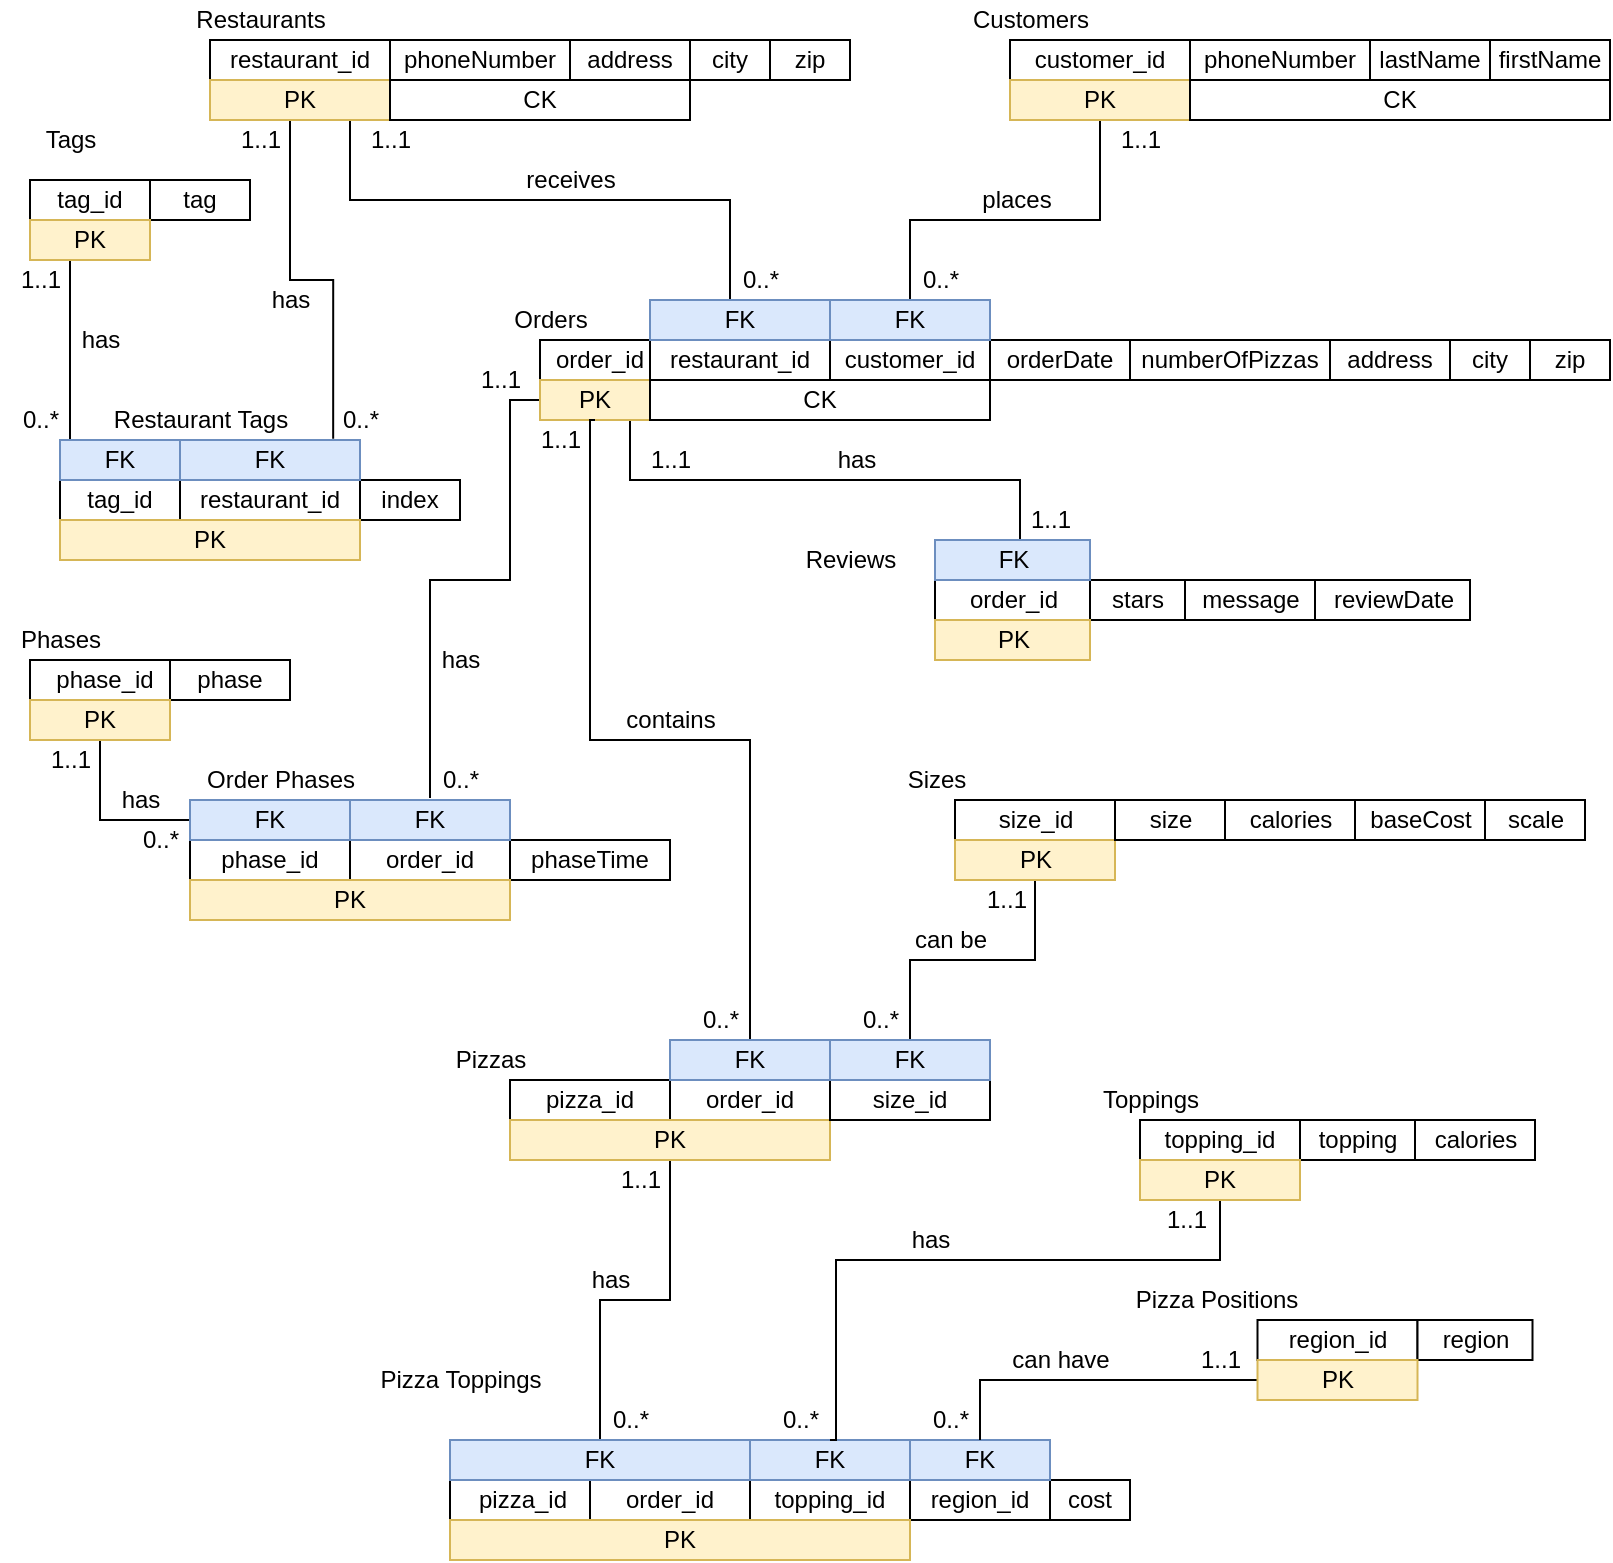 <mxfile version="15.6.2" type="github">
  <diagram id="xMLaQp4YsvD7ho077BGZ" name="Page-1">
    <mxGraphModel dx="1422" dy="754" grid="1" gridSize="10" guides="1" tooltips="1" connect="1" arrows="1" fold="1" page="1" pageScale="1" pageWidth="850" pageHeight="1100" math="0" shadow="0">
      <root>
        <mxCell id="0" />
        <mxCell id="1" parent="0" />
        <mxCell id="LvPxyvV4hAA7-NQwLExC-76" value="pizza_id" style="rounded=0;whiteSpace=wrap;html=1;" parent="1" vertex="1">
          <mxGeometry x="260" y="570" width="80" height="20" as="geometry" />
        </mxCell>
        <mxCell id="LvPxyvV4hAA7-NQwLExC-2" value="restaurant_id" style="rounded=0;whiteSpace=wrap;html=1;" parent="1" vertex="1">
          <mxGeometry x="110" y="50" width="90" height="20" as="geometry" />
        </mxCell>
        <mxCell id="LvPxyvV4hAA7-NQwLExC-6" value="phoneNumber" style="rounded=0;whiteSpace=wrap;html=1;" parent="1" vertex="1">
          <mxGeometry x="200" y="50" width="90" height="20" as="geometry" />
        </mxCell>
        <mxCell id="LvPxyvV4hAA7-NQwLExC-8" value="address" style="rounded=0;whiteSpace=wrap;html=1;" parent="1" vertex="1">
          <mxGeometry x="290" y="50" width="60" height="20" as="geometry" />
        </mxCell>
        <mxCell id="LvPxyvV4hAA7-NQwLExC-9" value="city" style="rounded=0;whiteSpace=wrap;html=1;" parent="1" vertex="1">
          <mxGeometry x="350" y="50" width="40" height="20" as="geometry" />
        </mxCell>
        <mxCell id="LvPxyvV4hAA7-NQwLExC-11" value="zip" style="rounded=0;whiteSpace=wrap;html=1;" parent="1" vertex="1">
          <mxGeometry x="390" y="50" width="40" height="20" as="geometry" />
        </mxCell>
        <mxCell id="LvPxyvV4hAA7-NQwLExC-12" value="customer_id" style="rounded=0;whiteSpace=wrap;html=1;" parent="1" vertex="1">
          <mxGeometry x="510" y="50" width="90" height="20" as="geometry" />
        </mxCell>
        <mxCell id="LvPxyvV4hAA7-NQwLExC-13" value="phoneNumber" style="rounded=0;whiteSpace=wrap;html=1;" parent="1" vertex="1">
          <mxGeometry x="600" y="50" width="90" height="20" as="geometry" />
        </mxCell>
        <mxCell id="LvPxyvV4hAA7-NQwLExC-14" value="lastName" style="rounded=0;whiteSpace=wrap;html=1;" parent="1" vertex="1">
          <mxGeometry x="690" y="50" width="60" height="20" as="geometry" />
        </mxCell>
        <mxCell id="LvPxyvV4hAA7-NQwLExC-15" value="firstName" style="rounded=0;whiteSpace=wrap;html=1;" parent="1" vertex="1">
          <mxGeometry x="750" y="50" width="60" height="20" as="geometry" />
        </mxCell>
        <mxCell id="LvPxyvV4hAA7-NQwLExC-17" value="tag_id" style="rounded=0;whiteSpace=wrap;html=1;" parent="1" vertex="1">
          <mxGeometry x="20" y="120" width="60" height="20" as="geometry" />
        </mxCell>
        <mxCell id="LvPxyvV4hAA7-NQwLExC-18" value="tag" style="rounded=0;whiteSpace=wrap;html=1;" parent="1" vertex="1">
          <mxGeometry x="80" y="120" width="50" height="20" as="geometry" />
        </mxCell>
        <mxCell id="LvPxyvV4hAA7-NQwLExC-19" value="tag_id" style="rounded=0;whiteSpace=wrap;html=1;" parent="1" vertex="1">
          <mxGeometry x="35" y="270" width="60" height="20" as="geometry" />
        </mxCell>
        <mxCell id="LvPxyvV4hAA7-NQwLExC-20" value="restaurant_id" style="rounded=0;whiteSpace=wrap;html=1;" parent="1" vertex="1">
          <mxGeometry x="95" y="270" width="90" height="20" as="geometry" />
        </mxCell>
        <mxCell id="LvPxyvV4hAA7-NQwLExC-21" value="index" style="rounded=0;whiteSpace=wrap;html=1;" parent="1" vertex="1">
          <mxGeometry x="185" y="270" width="50" height="20" as="geometry" />
        </mxCell>
        <mxCell id="LvPxyvV4hAA7-NQwLExC-24" value="order_id" style="rounded=0;whiteSpace=wrap;html=1;" parent="1" vertex="1">
          <mxGeometry x="275" y="200" width="60" height="20" as="geometry" />
        </mxCell>
        <mxCell id="LvPxyvV4hAA7-NQwLExC-25" value="orderDate" style="rounded=0;whiteSpace=wrap;html=1;" parent="1" vertex="1">
          <mxGeometry x="500" y="200" width="70" height="20" as="geometry" />
        </mxCell>
        <mxCell id="LvPxyvV4hAA7-NQwLExC-26" value="numberOfPizzas" style="rounded=0;whiteSpace=wrap;html=1;" parent="1" vertex="1">
          <mxGeometry x="570" y="200" width="100" height="20" as="geometry" />
        </mxCell>
        <mxCell id="LvPxyvV4hAA7-NQwLExC-32" value="address" style="rounded=0;whiteSpace=wrap;html=1;" parent="1" vertex="1">
          <mxGeometry x="670" y="200" width="60" height="20" as="geometry" />
        </mxCell>
        <mxCell id="LvPxyvV4hAA7-NQwLExC-33" value="city" style="rounded=0;whiteSpace=wrap;html=1;" parent="1" vertex="1">
          <mxGeometry x="730" y="200" width="40" height="20" as="geometry" />
        </mxCell>
        <mxCell id="LvPxyvV4hAA7-NQwLExC-34" value="zip" style="rounded=0;whiteSpace=wrap;html=1;" parent="1" vertex="1">
          <mxGeometry x="770" y="200" width="40" height="20" as="geometry" />
        </mxCell>
        <mxCell id="LvPxyvV4hAA7-NQwLExC-35" value="customer_id" style="rounded=0;whiteSpace=wrap;html=1;" parent="1" vertex="1">
          <mxGeometry x="420" y="200" width="80" height="20" as="geometry" />
        </mxCell>
        <mxCell id="LvPxyvV4hAA7-NQwLExC-36" value="restaurant_id" style="rounded=0;whiteSpace=wrap;html=1;" parent="1" vertex="1">
          <mxGeometry x="330" y="200" width="90" height="20" as="geometry" />
        </mxCell>
        <mxCell id="LvPxyvV4hAA7-NQwLExC-45" style="edgeStyle=orthogonalEdgeStyle;rounded=0;orthogonalLoop=1;jettySize=auto;html=1;entryX=0.5;entryY=0;entryDx=0;entryDy=0;endArrow=none;endFill=0;exitX=0.5;exitY=1;exitDx=0;exitDy=0;" parent="1" source="LvPxyvV4hAA7-NQwLExC-39" target="LvPxyvV4hAA7-NQwLExC-44" edge="1">
          <mxGeometry relative="1" as="geometry">
            <Array as="points">
              <mxPoint x="555" y="140" />
              <mxPoint x="460" y="140" />
            </Array>
            <mxPoint x="555" y="140" as="sourcePoint" />
          </mxGeometry>
        </mxCell>
        <mxCell id="LvPxyvV4hAA7-NQwLExC-39" value="PK" style="rounded=0;whiteSpace=wrap;html=1;fillColor=#fff2cc;strokeColor=#d6b656;" parent="1" vertex="1">
          <mxGeometry x="510" y="70" width="90" height="20" as="geometry" />
        </mxCell>
        <mxCell id="LvPxyvV4hAA7-NQwLExC-46" style="edgeStyle=orthogonalEdgeStyle;rounded=0;orthogonalLoop=1;jettySize=auto;html=1;entryX=0.429;entryY=0;entryDx=0;entryDy=0;entryPerimeter=0;endArrow=none;endFill=0;" parent="1" source="LvPxyvV4hAA7-NQwLExC-41" target="LvPxyvV4hAA7-NQwLExC-43" edge="1">
          <mxGeometry relative="1" as="geometry">
            <Array as="points">
              <mxPoint x="180" y="130" />
              <mxPoint x="370" y="130" />
              <mxPoint x="370" y="180" />
            </Array>
          </mxGeometry>
        </mxCell>
        <mxCell id="62cyzgn9UV9aydWhK4kd-8" style="edgeStyle=orthogonalEdgeStyle;rounded=0;orthogonalLoop=1;jettySize=auto;html=1;entryX=0.851;entryY=-0.03;entryDx=0;entryDy=0;entryPerimeter=0;endArrow=none;endFill=0;" parent="1" source="LvPxyvV4hAA7-NQwLExC-41" target="LvPxyvV4hAA7-NQwLExC-49" edge="1">
          <mxGeometry relative="1" as="geometry">
            <Array as="points">
              <mxPoint x="150" y="170" />
              <mxPoint x="172" y="170" />
            </Array>
          </mxGeometry>
        </mxCell>
        <mxCell id="LvPxyvV4hAA7-NQwLExC-41" value="PK" style="rounded=0;whiteSpace=wrap;html=1;fillColor=#fff2cc;strokeColor=#d6b656;" parent="1" vertex="1">
          <mxGeometry x="110" y="70" width="90" height="20" as="geometry" />
        </mxCell>
        <mxCell id="LvPxyvV4hAA7-NQwLExC-43" value="FK" style="rounded=0;whiteSpace=wrap;html=1;fillColor=#dae8fc;strokeColor=#6c8ebf;" parent="1" vertex="1">
          <mxGeometry x="330" y="180" width="90" height="20" as="geometry" />
        </mxCell>
        <mxCell id="LvPxyvV4hAA7-NQwLExC-44" value="FK" style="rounded=0;whiteSpace=wrap;html=1;fillColor=#dae8fc;strokeColor=#6c8ebf;" parent="1" vertex="1">
          <mxGeometry x="420" y="180" width="80" height="20" as="geometry" />
        </mxCell>
        <mxCell id="LvPxyvV4hAA7-NQwLExC-51" style="edgeStyle=orthogonalEdgeStyle;rounded=0;orthogonalLoop=1;jettySize=auto;html=1;endArrow=none;endFill=0;entryX=0.5;entryY=0;entryDx=0;entryDy=0;" parent="1" source="LvPxyvV4hAA7-NQwLExC-47" target="LvPxyvV4hAA7-NQwLExC-48" edge="1">
          <mxGeometry relative="1" as="geometry">
            <Array as="points">
              <mxPoint x="40" y="250" />
            </Array>
          </mxGeometry>
        </mxCell>
        <mxCell id="LvPxyvV4hAA7-NQwLExC-47" value="PK" style="rounded=0;whiteSpace=wrap;html=1;fillColor=#fff2cc;strokeColor=#d6b656;" parent="1" vertex="1">
          <mxGeometry x="20" y="140" width="60" height="20" as="geometry" />
        </mxCell>
        <mxCell id="LvPxyvV4hAA7-NQwLExC-48" value="FK" style="rounded=0;whiteSpace=wrap;html=1;fillColor=#dae8fc;strokeColor=#6c8ebf;" parent="1" vertex="1">
          <mxGeometry x="35" y="250" width="60" height="20" as="geometry" />
        </mxCell>
        <mxCell id="LvPxyvV4hAA7-NQwLExC-49" value="FK" style="rounded=0;whiteSpace=wrap;html=1;fillColor=#dae8fc;strokeColor=#6c8ebf;" parent="1" vertex="1">
          <mxGeometry x="95" y="250" width="90" height="20" as="geometry" />
        </mxCell>
        <mxCell id="LvPxyvV4hAA7-NQwLExC-63" style="edgeStyle=orthogonalEdgeStyle;rounded=0;orthogonalLoop=1;jettySize=auto;html=1;endArrow=none;endFill=0;" parent="1" source="LvPxyvV4hAA7-NQwLExC-52" edge="1">
          <mxGeometry relative="1" as="geometry">
            <Array as="points">
              <mxPoint x="260" y="230" />
              <mxPoint x="260" y="320" />
              <mxPoint x="220" y="320" />
              <mxPoint x="220" y="429" />
            </Array>
            <mxPoint x="220" y="429" as="targetPoint" />
          </mxGeometry>
        </mxCell>
        <mxCell id="LvPxyvV4hAA7-NQwLExC-73" style="edgeStyle=orthogonalEdgeStyle;rounded=0;orthogonalLoop=1;jettySize=auto;html=1;entryX=0.5;entryY=0;entryDx=0;entryDy=0;endArrow=none;endFill=0;" parent="1" source="LvPxyvV4hAA7-NQwLExC-52" target="LvPxyvV4hAA7-NQwLExC-69" edge="1">
          <mxGeometry relative="1" as="geometry">
            <Array as="points">
              <mxPoint x="320" y="270" />
              <mxPoint x="515" y="270" />
              <mxPoint x="515" y="300" />
            </Array>
          </mxGeometry>
        </mxCell>
        <mxCell id="LvPxyvV4hAA7-NQwLExC-52" value="PK" style="rounded=0;whiteSpace=wrap;html=1;fillColor=#fff2cc;strokeColor=#d6b656;" parent="1" vertex="1">
          <mxGeometry x="275" y="220" width="55" height="20" as="geometry" />
        </mxCell>
        <mxCell id="LvPxyvV4hAA7-NQwLExC-53" value="CK" style="rounded=0;whiteSpace=wrap;html=1;" parent="1" vertex="1">
          <mxGeometry x="330" y="220" width="170" height="20" as="geometry" />
        </mxCell>
        <mxCell id="LvPxyvV4hAA7-NQwLExC-54" value="phase_id" style="rounded=0;whiteSpace=wrap;html=1;" parent="1" vertex="1">
          <mxGeometry x="20" y="360" width="75" height="20" as="geometry" />
        </mxCell>
        <mxCell id="LvPxyvV4hAA7-NQwLExC-55" value="phaseTime" style="rounded=0;whiteSpace=wrap;html=1;" parent="1" vertex="1">
          <mxGeometry x="260" y="450" width="80" height="20" as="geometry" />
        </mxCell>
        <mxCell id="LvPxyvV4hAA7-NQwLExC-56" value="order_id" style="rounded=0;whiteSpace=wrap;html=1;" parent="1" vertex="1">
          <mxGeometry x="180" y="450" width="80" height="20" as="geometry" />
        </mxCell>
        <mxCell id="LvPxyvV4hAA7-NQwLExC-57" value="phase" style="rounded=0;whiteSpace=wrap;html=1;" parent="1" vertex="1">
          <mxGeometry x="90" y="360" width="60" height="20" as="geometry" />
        </mxCell>
        <mxCell id="LvPxyvV4hAA7-NQwLExC-58" value="phase_id" style="rounded=0;whiteSpace=wrap;html=1;" parent="1" vertex="1">
          <mxGeometry x="100" y="450" width="80" height="20" as="geometry" />
        </mxCell>
        <mxCell id="LvPxyvV4hAA7-NQwLExC-59" value="FK" style="rounded=0;whiteSpace=wrap;html=1;fillColor=#dae8fc;strokeColor=#6c8ebf;" parent="1" vertex="1">
          <mxGeometry x="180" y="430" width="80" height="20" as="geometry" />
        </mxCell>
        <mxCell id="LvPxyvV4hAA7-NQwLExC-92" style="edgeStyle=orthogonalEdgeStyle;rounded=0;orthogonalLoop=1;jettySize=auto;html=1;entryX=0.5;entryY=1;entryDx=0;entryDy=0;endArrow=none;endFill=0;" parent="1" source="LvPxyvV4hAA7-NQwLExC-60" target="LvPxyvV4hAA7-NQwLExC-61" edge="1">
          <mxGeometry relative="1" as="geometry" />
        </mxCell>
        <mxCell id="LvPxyvV4hAA7-NQwLExC-60" value="FK" style="rounded=0;whiteSpace=wrap;html=1;fillColor=#dae8fc;strokeColor=#6c8ebf;" parent="1" vertex="1">
          <mxGeometry x="100" y="430" width="80" height="20" as="geometry" />
        </mxCell>
        <mxCell id="LvPxyvV4hAA7-NQwLExC-61" value="PK" style="rounded=0;whiteSpace=wrap;html=1;fillColor=#fff2cc;strokeColor=#d6b656;" parent="1" vertex="1">
          <mxGeometry x="20" y="380" width="70" height="20" as="geometry" />
        </mxCell>
        <mxCell id="LvPxyvV4hAA7-NQwLExC-62" value="PK" style="rounded=0;whiteSpace=wrap;html=1;fillColor=#fff2cc;strokeColor=#d6b656;" parent="1" vertex="1">
          <mxGeometry x="35" y="290" width="150" height="20" as="geometry" />
        </mxCell>
        <mxCell id="LvPxyvV4hAA7-NQwLExC-66" value="stars" style="rounded=0;whiteSpace=wrap;html=1;" parent="1" vertex="1">
          <mxGeometry x="550" y="320" width="47.5" height="20" as="geometry" />
        </mxCell>
        <mxCell id="LvPxyvV4hAA7-NQwLExC-67" value="order_id" style="rounded=0;whiteSpace=wrap;html=1;" parent="1" vertex="1">
          <mxGeometry x="472.5" y="320" width="77.5" height="20" as="geometry" />
        </mxCell>
        <mxCell id="LvPxyvV4hAA7-NQwLExC-69" value="FK" style="rounded=0;whiteSpace=wrap;html=1;fillColor=#dae8fc;strokeColor=#6c8ebf;" parent="1" vertex="1">
          <mxGeometry x="472.5" y="300" width="77.5" height="20" as="geometry" />
        </mxCell>
        <mxCell id="LvPxyvV4hAA7-NQwLExC-71" value="PK" style="rounded=0;whiteSpace=wrap;html=1;fillColor=#fff2cc;strokeColor=#d6b656;" parent="1" vertex="1">
          <mxGeometry x="472.5" y="340" width="77.5" height="20" as="geometry" />
        </mxCell>
        <mxCell id="LvPxyvV4hAA7-NQwLExC-72" value="message" style="rounded=0;whiteSpace=wrap;html=1;" parent="1" vertex="1">
          <mxGeometry x="597.5" y="320" width="65" height="20" as="geometry" />
        </mxCell>
        <mxCell id="LvPxyvV4hAA7-NQwLExC-75" value="order_id" style="rounded=0;whiteSpace=wrap;html=1;" parent="1" vertex="1">
          <mxGeometry x="340" y="570" width="80" height="20" as="geometry" />
        </mxCell>
        <mxCell id="LvPxyvV4hAA7-NQwLExC-79" style="edgeStyle=orthogonalEdgeStyle;rounded=0;orthogonalLoop=1;jettySize=auto;html=1;entryX=0.5;entryY=1;entryDx=0;entryDy=0;endArrow=none;endFill=0;" parent="1" source="LvPxyvV4hAA7-NQwLExC-77" target="LvPxyvV4hAA7-NQwLExC-52" edge="1">
          <mxGeometry relative="1" as="geometry">
            <Array as="points">
              <mxPoint x="380" y="400" />
              <mxPoint x="300" y="400" />
              <mxPoint x="300" y="240" />
            </Array>
          </mxGeometry>
        </mxCell>
        <mxCell id="LvPxyvV4hAA7-NQwLExC-77" value="FK" style="rounded=0;whiteSpace=wrap;html=1;fillColor=#dae8fc;strokeColor=#6c8ebf;" parent="1" vertex="1">
          <mxGeometry x="340" y="550" width="80" height="20" as="geometry" />
        </mxCell>
        <mxCell id="62cyzgn9UV9aydWhK4kd-43" style="edgeStyle=orthogonalEdgeStyle;rounded=0;orthogonalLoop=1;jettySize=auto;html=1;entryX=0.5;entryY=0;entryDx=0;entryDy=0;endArrow=none;endFill=0;" parent="1" source="LvPxyvV4hAA7-NQwLExC-78" target="62cyzgn9UV9aydWhK4kd-37" edge="1">
          <mxGeometry relative="1" as="geometry" />
        </mxCell>
        <mxCell id="LvPxyvV4hAA7-NQwLExC-78" value="PK" style="rounded=0;whiteSpace=wrap;html=1;fillColor=#fff2cc;strokeColor=#d6b656;" parent="1" vertex="1">
          <mxGeometry x="260" y="590" width="160" height="20" as="geometry" />
        </mxCell>
        <mxCell id="LvPxyvV4hAA7-NQwLExC-81" value="reviewDate" style="rounded=0;whiteSpace=wrap;html=1;" parent="1" vertex="1">
          <mxGeometry x="662.5" y="320" width="77.5" height="20" as="geometry" />
        </mxCell>
        <mxCell id="LvPxyvV4hAA7-NQwLExC-82" value="Restaurants" style="text;html=1;align=center;verticalAlign=middle;resizable=0;points=[];autosize=1;strokeColor=none;fillColor=none;" parent="1" vertex="1">
          <mxGeometry x="95" y="30" width="80" height="20" as="geometry" />
        </mxCell>
        <mxCell id="LvPxyvV4hAA7-NQwLExC-83" value="Customers" style="text;html=1;align=center;verticalAlign=middle;resizable=0;points=[];autosize=1;strokeColor=none;fillColor=none;" parent="1" vertex="1">
          <mxGeometry x="485" y="30" width="70" height="20" as="geometry" />
        </mxCell>
        <mxCell id="LvPxyvV4hAA7-NQwLExC-84" value="Orders" style="text;html=1;align=center;verticalAlign=middle;resizable=0;points=[];autosize=1;strokeColor=none;fillColor=none;" parent="1" vertex="1">
          <mxGeometry x="255" y="180" width="50" height="20" as="geometry" />
        </mxCell>
        <mxCell id="LvPxyvV4hAA7-NQwLExC-85" value="Tags" style="text;html=1;align=center;verticalAlign=middle;resizable=0;points=[];autosize=1;strokeColor=none;fillColor=none;" parent="1" vertex="1">
          <mxGeometry x="20" y="90" width="40" height="20" as="geometry" />
        </mxCell>
        <mxCell id="LvPxyvV4hAA7-NQwLExC-86" value="Restaurant Tags" style="text;html=1;align=center;verticalAlign=middle;resizable=0;points=[];autosize=1;strokeColor=none;fillColor=none;" parent="1" vertex="1">
          <mxGeometry x="55" y="230" width="100" height="20" as="geometry" />
        </mxCell>
        <mxCell id="LvPxyvV4hAA7-NQwLExC-87" value="Reviews" style="text;html=1;align=center;verticalAlign=middle;resizable=0;points=[];autosize=1;strokeColor=none;fillColor=none;" parent="1" vertex="1">
          <mxGeometry x="400" y="300" width="60" height="20" as="geometry" />
        </mxCell>
        <mxCell id="LvPxyvV4hAA7-NQwLExC-88" value="Pizzas" style="text;html=1;align=center;verticalAlign=middle;resizable=0;points=[];autosize=1;strokeColor=none;fillColor=none;" parent="1" vertex="1">
          <mxGeometry x="225" y="550" width="50" height="20" as="geometry" />
        </mxCell>
        <mxCell id="LvPxyvV4hAA7-NQwLExC-89" value="Phases" style="text;html=1;align=center;verticalAlign=middle;resizable=0;points=[];autosize=1;strokeColor=none;fillColor=none;" parent="1" vertex="1">
          <mxGeometry x="5" y="340" width="60" height="20" as="geometry" />
        </mxCell>
        <mxCell id="LvPxyvV4hAA7-NQwLExC-91" value="Order Phases" style="text;html=1;align=center;verticalAlign=middle;resizable=0;points=[];autosize=1;strokeColor=none;fillColor=none;" parent="1" vertex="1">
          <mxGeometry x="100" y="410" width="90" height="20" as="geometry" />
        </mxCell>
        <mxCell id="LvPxyvV4hAA7-NQwLExC-94" value="size_id" style="rounded=0;whiteSpace=wrap;html=1;" parent="1" vertex="1">
          <mxGeometry x="482.5" y="430" width="80" height="20" as="geometry" />
        </mxCell>
        <mxCell id="62cyzgn9UV9aydWhK4kd-42" style="edgeStyle=orthogonalEdgeStyle;rounded=0;orthogonalLoop=1;jettySize=auto;html=1;entryX=0.5;entryY=0;entryDx=0;entryDy=0;endArrow=none;endFill=0;" parent="1" source="LvPxyvV4hAA7-NQwLExC-96" target="62cyzgn9UV9aydWhK4kd-41" edge="1">
          <mxGeometry relative="1" as="geometry" />
        </mxCell>
        <mxCell id="LvPxyvV4hAA7-NQwLExC-96" value="PK" style="rounded=0;whiteSpace=wrap;html=1;fillColor=#fff2cc;strokeColor=#d6b656;" parent="1" vertex="1">
          <mxGeometry x="482.5" y="450" width="80" height="20" as="geometry" />
        </mxCell>
        <mxCell id="LvPxyvV4hAA7-NQwLExC-97" value="Sizes" style="text;html=1;align=center;verticalAlign=middle;resizable=0;points=[];autosize=1;strokeColor=none;fillColor=none;" parent="1" vertex="1">
          <mxGeometry x="452.5" y="410" width="40" height="20" as="geometry" />
        </mxCell>
        <mxCell id="LvPxyvV4hAA7-NQwLExC-99" value="size" style="rounded=0;whiteSpace=wrap;html=1;" parent="1" vertex="1">
          <mxGeometry x="562.5" y="430" width="55" height="20" as="geometry" />
        </mxCell>
        <mxCell id="LvPxyvV4hAA7-NQwLExC-100" value="calories" style="rounded=0;whiteSpace=wrap;html=1;" parent="1" vertex="1">
          <mxGeometry x="617.5" y="430" width="65" height="20" as="geometry" />
        </mxCell>
        <mxCell id="LvPxyvV4hAA7-NQwLExC-101" value="baseCost" style="rounded=0;whiteSpace=wrap;html=1;" parent="1" vertex="1">
          <mxGeometry x="682.5" y="430" width="65" height="20" as="geometry" />
        </mxCell>
        <mxCell id="u-rbPr_MQxuxYairI9W--1" value="size_id" style="rounded=0;whiteSpace=wrap;html=1;" parent="1" vertex="1">
          <mxGeometry x="420" y="570" width="80" height="20" as="geometry" />
        </mxCell>
        <mxCell id="LvPxyvV4hAA7-NQwLExC-102" value="scale" style="rounded=0;whiteSpace=wrap;html=1;" parent="1" vertex="1">
          <mxGeometry x="747.5" y="430" width="50" height="20" as="geometry" />
        </mxCell>
        <mxCell id="62cyzgn9UV9aydWhK4kd-1" value="1..1" style="text;html=1;align=center;verticalAlign=middle;resizable=0;points=[];autosize=1;strokeColor=none;fillColor=none;" parent="1" vertex="1">
          <mxGeometry x="180" y="90" width="40" height="20" as="geometry" />
        </mxCell>
        <mxCell id="62cyzgn9UV9aydWhK4kd-2" value="1..1" style="text;html=1;align=center;verticalAlign=middle;resizable=0;points=[];autosize=1;strokeColor=none;fillColor=none;" parent="1" vertex="1">
          <mxGeometry x="555" y="90" width="40" height="20" as="geometry" />
        </mxCell>
        <mxCell id="62cyzgn9UV9aydWhK4kd-4" value="1..1" style="text;html=1;align=center;verticalAlign=middle;resizable=0;points=[];autosize=1;strokeColor=none;fillColor=none;" parent="1" vertex="1">
          <mxGeometry x="115" y="90" width="40" height="20" as="geometry" />
        </mxCell>
        <mxCell id="62cyzgn9UV9aydWhK4kd-5" value="1..1" style="text;html=1;align=center;verticalAlign=middle;resizable=0;points=[];autosize=1;strokeColor=none;fillColor=none;" parent="1" vertex="1">
          <mxGeometry x="5" y="160" width="40" height="20" as="geometry" />
        </mxCell>
        <mxCell id="62cyzgn9UV9aydWhK4kd-6" value="0..*" style="text;html=1;align=center;verticalAlign=middle;resizable=0;points=[];autosize=1;strokeColor=none;fillColor=none;" parent="1" vertex="1">
          <mxGeometry x="10" y="230" width="30" height="20" as="geometry" />
        </mxCell>
        <mxCell id="62cyzgn9UV9aydWhK4kd-7" value="0..*" style="text;html=1;align=center;verticalAlign=middle;resizable=0;points=[];autosize=1;strokeColor=none;fillColor=none;" parent="1" vertex="1">
          <mxGeometry x="170" y="230" width="30" height="20" as="geometry" />
        </mxCell>
        <mxCell id="62cyzgn9UV9aydWhK4kd-11" value="has" style="text;html=1;align=center;verticalAlign=middle;resizable=0;points=[];autosize=1;strokeColor=none;fillColor=none;" parent="1" vertex="1">
          <mxGeometry x="35" y="190" width="40" height="20" as="geometry" />
        </mxCell>
        <mxCell id="62cyzgn9UV9aydWhK4kd-13" value="has" style="text;html=1;align=center;verticalAlign=middle;resizable=0;points=[];autosize=1;strokeColor=none;fillColor=none;" parent="1" vertex="1">
          <mxGeometry x="130" y="170" width="40" height="20" as="geometry" />
        </mxCell>
        <mxCell id="62cyzgn9UV9aydWhK4kd-16" value="0..*" style="text;html=1;align=center;verticalAlign=middle;resizable=0;points=[];autosize=1;strokeColor=none;fillColor=none;" parent="1" vertex="1">
          <mxGeometry x="370" y="160" width="30" height="20" as="geometry" />
        </mxCell>
        <mxCell id="62cyzgn9UV9aydWhK4kd-17" value="0..*" style="text;html=1;align=center;verticalAlign=middle;resizable=0;points=[];autosize=1;strokeColor=none;fillColor=none;" parent="1" vertex="1">
          <mxGeometry x="460" y="160" width="30" height="20" as="geometry" />
        </mxCell>
        <mxCell id="62cyzgn9UV9aydWhK4kd-18" value="places" style="text;html=1;align=center;verticalAlign=middle;resizable=0;points=[];autosize=1;strokeColor=none;fillColor=none;" parent="1" vertex="1">
          <mxGeometry x="487.5" y="120" width="50" height="20" as="geometry" />
        </mxCell>
        <mxCell id="62cyzgn9UV9aydWhK4kd-19" value="receives" style="text;html=1;align=center;verticalAlign=middle;resizable=0;points=[];autosize=1;strokeColor=none;fillColor=none;" parent="1" vertex="1">
          <mxGeometry x="260" y="110" width="60" height="20" as="geometry" />
        </mxCell>
        <mxCell id="62cyzgn9UV9aydWhK4kd-20" value="1..1" style="text;html=1;align=center;verticalAlign=middle;resizable=0;points=[];autosize=1;strokeColor=none;fillColor=none;" parent="1" vertex="1">
          <mxGeometry x="235" y="210" width="40" height="20" as="geometry" />
        </mxCell>
        <mxCell id="62cyzgn9UV9aydWhK4kd-21" value="1..1" style="text;html=1;align=center;verticalAlign=middle;resizable=0;points=[];autosize=1;strokeColor=none;fillColor=none;" parent="1" vertex="1">
          <mxGeometry x="265" y="240" width="40" height="20" as="geometry" />
        </mxCell>
        <mxCell id="62cyzgn9UV9aydWhK4kd-22" value="1..1" style="text;html=1;align=center;verticalAlign=middle;resizable=0;points=[];autosize=1;strokeColor=none;fillColor=none;" parent="1" vertex="1">
          <mxGeometry x="320" y="250" width="40" height="20" as="geometry" />
        </mxCell>
        <mxCell id="62cyzgn9UV9aydWhK4kd-23" value="1..1" style="text;html=1;align=center;verticalAlign=middle;resizable=0;points=[];autosize=1;strokeColor=none;fillColor=none;" parent="1" vertex="1">
          <mxGeometry x="20" y="400" width="40" height="20" as="geometry" />
        </mxCell>
        <mxCell id="62cyzgn9UV9aydWhK4kd-24" value="0..*" style="text;html=1;align=center;verticalAlign=middle;resizable=0;points=[];autosize=1;strokeColor=none;fillColor=none;" parent="1" vertex="1">
          <mxGeometry x="70" y="440" width="30" height="20" as="geometry" />
        </mxCell>
        <mxCell id="62cyzgn9UV9aydWhK4kd-25" value="0..*" style="text;html=1;align=center;verticalAlign=middle;resizable=0;points=[];autosize=1;strokeColor=none;fillColor=none;" parent="1" vertex="1">
          <mxGeometry x="220" y="410" width="30" height="20" as="geometry" />
        </mxCell>
        <mxCell id="62cyzgn9UV9aydWhK4kd-26" value="has" style="text;html=1;align=center;verticalAlign=middle;resizable=0;points=[];autosize=1;strokeColor=none;fillColor=none;" parent="1" vertex="1">
          <mxGeometry x="55" y="420" width="40" height="20" as="geometry" />
        </mxCell>
        <mxCell id="62cyzgn9UV9aydWhK4kd-27" value="has" style="text;html=1;align=center;verticalAlign=middle;resizable=0;points=[];autosize=1;strokeColor=none;fillColor=none;" parent="1" vertex="1">
          <mxGeometry x="215" y="350" width="40" height="20" as="geometry" />
        </mxCell>
        <mxCell id="62cyzgn9UV9aydWhK4kd-28" value="has" style="text;html=1;align=center;verticalAlign=middle;resizable=0;points=[];autosize=1;strokeColor=none;fillColor=none;" parent="1" vertex="1">
          <mxGeometry x="412.5" y="250" width="40" height="20" as="geometry" />
        </mxCell>
        <mxCell id="62cyzgn9UV9aydWhK4kd-29" value="1..1" style="text;html=1;align=center;verticalAlign=middle;resizable=0;points=[];autosize=1;strokeColor=none;fillColor=none;" parent="1" vertex="1">
          <mxGeometry x="510" y="280" width="40" height="20" as="geometry" />
        </mxCell>
        <mxCell id="62cyzgn9UV9aydWhK4kd-30" value="topping_id" style="rounded=0;whiteSpace=wrap;html=1;" parent="1" vertex="1">
          <mxGeometry x="380" y="770" width="80" height="20" as="geometry" />
        </mxCell>
        <mxCell id="62cyzgn9UV9aydWhK4kd-31" value="pizza_id" style="rounded=0;whiteSpace=wrap;html=1;" parent="1" vertex="1">
          <mxGeometry x="230" y="770" width="72.5" height="20" as="geometry" />
        </mxCell>
        <mxCell id="62cyzgn9UV9aydWhK4kd-32" value="FK" style="rounded=0;whiteSpace=wrap;html=1;fillColor=#dae8fc;strokeColor=#6c8ebf;" parent="1" vertex="1">
          <mxGeometry x="380" y="750" width="80" height="20" as="geometry" />
        </mxCell>
        <mxCell id="62cyzgn9UV9aydWhK4kd-34" value="region_id" style="rounded=0;whiteSpace=wrap;html=1;" parent="1" vertex="1">
          <mxGeometry x="460" y="770" width="70" height="20" as="geometry" />
        </mxCell>
        <mxCell id="62cyzgn9UV9aydWhK4kd-35" value="cost" style="rounded=0;whiteSpace=wrap;html=1;" parent="1" vertex="1">
          <mxGeometry x="530" y="770" width="40" height="20" as="geometry" />
        </mxCell>
        <mxCell id="62cyzgn9UV9aydWhK4kd-36" value="Pizza Toppings" style="text;html=1;align=center;verticalAlign=middle;resizable=0;points=[];autosize=1;strokeColor=none;fillColor=none;" parent="1" vertex="1">
          <mxGeometry x="185" y="710" width="100" height="20" as="geometry" />
        </mxCell>
        <mxCell id="62cyzgn9UV9aydWhK4kd-38" value="FK" style="rounded=0;whiteSpace=wrap;html=1;fillColor=#dae8fc;strokeColor=#6c8ebf;" parent="1" vertex="1">
          <mxGeometry x="460" y="750" width="70" height="20" as="geometry" />
        </mxCell>
        <mxCell id="62cyzgn9UV9aydWhK4kd-41" value="FK" style="rounded=0;whiteSpace=wrap;html=1;fillColor=#dae8fc;strokeColor=#6c8ebf;" parent="1" vertex="1">
          <mxGeometry x="420" y="550" width="80" height="20" as="geometry" />
        </mxCell>
        <mxCell id="62cyzgn9UV9aydWhK4kd-44" value="topping_id" style="rounded=0;whiteSpace=wrap;html=1;" parent="1" vertex="1">
          <mxGeometry x="575" y="590" width="80" height="20" as="geometry" />
        </mxCell>
        <mxCell id="62cyzgn9UV9aydWhK4kd-46" value="topping" style="rounded=0;whiteSpace=wrap;html=1;" parent="1" vertex="1">
          <mxGeometry x="655" y="590" width="57.5" height="20" as="geometry" />
        </mxCell>
        <mxCell id="62cyzgn9UV9aydWhK4kd-47" value="calories" style="rounded=0;whiteSpace=wrap;html=1;" parent="1" vertex="1">
          <mxGeometry x="712.5" y="590" width="60" height="20" as="geometry" />
        </mxCell>
        <mxCell id="62cyzgn9UV9aydWhK4kd-50" style="edgeStyle=orthogonalEdgeStyle;rounded=0;orthogonalLoop=1;jettySize=auto;html=1;entryX=0.5;entryY=0;entryDx=0;entryDy=0;endArrow=none;endFill=0;" parent="1" source="62cyzgn9UV9aydWhK4kd-49" target="62cyzgn9UV9aydWhK4kd-32" edge="1">
          <mxGeometry relative="1" as="geometry">
            <Array as="points">
              <mxPoint x="615" y="660" />
              <mxPoint x="423" y="660" />
            </Array>
          </mxGeometry>
        </mxCell>
        <mxCell id="62cyzgn9UV9aydWhK4kd-49" value="PK" style="rounded=0;whiteSpace=wrap;html=1;fillColor=#fff2cc;strokeColor=#d6b656;" parent="1" vertex="1">
          <mxGeometry x="575" y="610" width="80" height="20" as="geometry" />
        </mxCell>
        <mxCell id="62cyzgn9UV9aydWhK4kd-52" value="region_id" style="rounded=0;whiteSpace=wrap;html=1;" parent="1" vertex="1">
          <mxGeometry x="633.75" y="690" width="80" height="20" as="geometry" />
        </mxCell>
        <mxCell id="62cyzgn9UV9aydWhK4kd-53" value="region" style="rounded=0;whiteSpace=wrap;html=1;" parent="1" vertex="1">
          <mxGeometry x="713.75" y="690" width="57.5" height="20" as="geometry" />
        </mxCell>
        <mxCell id="62cyzgn9UV9aydWhK4kd-56" style="edgeStyle=orthogonalEdgeStyle;rounded=0;orthogonalLoop=1;jettySize=auto;html=1;entryX=0.5;entryY=0;entryDx=0;entryDy=0;endArrow=none;endFill=0;" parent="1" source="62cyzgn9UV9aydWhK4kd-55" target="62cyzgn9UV9aydWhK4kd-38" edge="1">
          <mxGeometry relative="1" as="geometry" />
        </mxCell>
        <mxCell id="62cyzgn9UV9aydWhK4kd-55" value="PK" style="rounded=0;whiteSpace=wrap;html=1;fillColor=#fff2cc;strokeColor=#d6b656;" parent="1" vertex="1">
          <mxGeometry x="633.75" y="710" width="80" height="20" as="geometry" />
        </mxCell>
        <mxCell id="62cyzgn9UV9aydWhK4kd-57" value="Pizza Positions" style="text;html=1;align=center;verticalAlign=middle;resizable=0;points=[];autosize=1;strokeColor=none;fillColor=none;" parent="1" vertex="1">
          <mxGeometry x="562.5" y="670" width="100" height="20" as="geometry" />
        </mxCell>
        <mxCell id="62cyzgn9UV9aydWhK4kd-58" value="Toppings" style="text;html=1;align=center;verticalAlign=middle;resizable=0;points=[];autosize=1;strokeColor=none;fillColor=none;" parent="1" vertex="1">
          <mxGeometry x="550" y="570" width="60" height="20" as="geometry" />
        </mxCell>
        <mxCell id="62cyzgn9UV9aydWhK4kd-60" value="0..*" style="text;html=1;align=center;verticalAlign=middle;resizable=0;points=[];autosize=1;strokeColor=none;fillColor=none;" parent="1" vertex="1">
          <mxGeometry x="350" y="530" width="30" height="20" as="geometry" />
        </mxCell>
        <mxCell id="62cyzgn9UV9aydWhK4kd-61" value="contains" style="text;html=1;align=center;verticalAlign=middle;resizable=0;points=[];autosize=1;strokeColor=none;fillColor=none;" parent="1" vertex="1">
          <mxGeometry x="310" y="380" width="60" height="20" as="geometry" />
        </mxCell>
        <mxCell id="62cyzgn9UV9aydWhK4kd-62" value="PK" style="rounded=0;whiteSpace=wrap;html=1;fillColor=#fff2cc;strokeColor=#d6b656;" parent="1" vertex="1">
          <mxGeometry x="100" y="470" width="160" height="20" as="geometry" />
        </mxCell>
        <mxCell id="62cyzgn9UV9aydWhK4kd-63" value="0..*" style="text;html=1;align=center;verticalAlign=middle;resizable=0;points=[];autosize=1;strokeColor=none;fillColor=none;" parent="1" vertex="1">
          <mxGeometry x="430" y="530" width="30" height="20" as="geometry" />
        </mxCell>
        <mxCell id="62cyzgn9UV9aydWhK4kd-64" value="1..1" style="text;html=1;align=center;verticalAlign=middle;resizable=0;points=[];autosize=1;strokeColor=none;fillColor=none;" parent="1" vertex="1">
          <mxGeometry x="487.5" y="470" width="40" height="20" as="geometry" />
        </mxCell>
        <mxCell id="62cyzgn9UV9aydWhK4kd-66" value="order_id" style="rounded=0;whiteSpace=wrap;html=1;" parent="1" vertex="1">
          <mxGeometry x="300" y="770" width="80" height="20" as="geometry" />
        </mxCell>
        <mxCell id="62cyzgn9UV9aydWhK4kd-65" value="can be" style="text;html=1;align=center;verticalAlign=middle;resizable=0;points=[];autosize=1;strokeColor=none;fillColor=none;" parent="1" vertex="1">
          <mxGeometry x="455" y="490" width="50" height="20" as="geometry" />
        </mxCell>
        <mxCell id="62cyzgn9UV9aydWhK4kd-67" value="can have" style="text;html=1;align=center;verticalAlign=middle;resizable=0;points=[];autosize=1;strokeColor=none;fillColor=none;" parent="1" vertex="1">
          <mxGeometry x="505" y="700" width="60" height="20" as="geometry" />
        </mxCell>
        <mxCell id="62cyzgn9UV9aydWhK4kd-68" value="1..1" style="text;html=1;align=center;verticalAlign=middle;resizable=0;points=[];autosize=1;strokeColor=none;fillColor=none;" parent="1" vertex="1">
          <mxGeometry x="595" y="700" width="40" height="20" as="geometry" />
        </mxCell>
        <mxCell id="62cyzgn9UV9aydWhK4kd-69" value="1..1" style="text;html=1;align=center;verticalAlign=middle;resizable=0;points=[];autosize=1;strokeColor=none;fillColor=none;" parent="1" vertex="1">
          <mxGeometry x="577.5" y="630" width="40" height="20" as="geometry" />
        </mxCell>
        <mxCell id="62cyzgn9UV9aydWhK4kd-70" value="0..*" style="text;html=1;align=center;verticalAlign=middle;resizable=0;points=[];autosize=1;strokeColor=none;fillColor=none;" parent="1" vertex="1">
          <mxGeometry x="465" y="730" width="30" height="20" as="geometry" />
        </mxCell>
        <mxCell id="62cyzgn9UV9aydWhK4kd-71" value="0..*" style="text;html=1;align=center;verticalAlign=middle;resizable=0;points=[];autosize=1;strokeColor=none;fillColor=none;" parent="1" vertex="1">
          <mxGeometry x="390" y="730" width="30" height="20" as="geometry" />
        </mxCell>
        <mxCell id="62cyzgn9UV9aydWhK4kd-72" value="0..*" style="text;html=1;align=center;verticalAlign=middle;resizable=0;points=[];autosize=1;strokeColor=none;fillColor=none;" parent="1" vertex="1">
          <mxGeometry x="305" y="730" width="30" height="20" as="geometry" />
        </mxCell>
        <mxCell id="62cyzgn9UV9aydWhK4kd-73" value="1..1" style="text;html=1;align=center;verticalAlign=middle;resizable=0;points=[];autosize=1;strokeColor=none;fillColor=none;" parent="1" vertex="1">
          <mxGeometry x="305" y="610" width="40" height="20" as="geometry" />
        </mxCell>
        <mxCell id="62cyzgn9UV9aydWhK4kd-74" value="has" style="text;html=1;align=center;verticalAlign=middle;resizable=0;points=[];autosize=1;strokeColor=none;fillColor=none;" parent="1" vertex="1">
          <mxGeometry x="290" y="660" width="40" height="20" as="geometry" />
        </mxCell>
        <mxCell id="62cyzgn9UV9aydWhK4kd-75" value="has" style="text;html=1;align=center;verticalAlign=middle;resizable=0;points=[];autosize=1;strokeColor=none;fillColor=none;" parent="1" vertex="1">
          <mxGeometry x="450" y="640" width="40" height="20" as="geometry" />
        </mxCell>
        <mxCell id="62cyzgn9UV9aydWhK4kd-51" value="PK" style="rounded=0;whiteSpace=wrap;html=1;fillColor=#fff2cc;strokeColor=#d6b656;" parent="1" vertex="1">
          <mxGeometry x="230" y="790" width="230" height="20" as="geometry" />
        </mxCell>
        <mxCell id="62cyzgn9UV9aydWhK4kd-37" value="FK" style="rounded=0;whiteSpace=wrap;html=1;fillColor=#dae8fc;strokeColor=#6c8ebf;" parent="1" vertex="1">
          <mxGeometry x="230" y="750" width="150" height="20" as="geometry" />
        </mxCell>
        <mxCell id="TW-6DxMAR6Nm4G3lisgg-1" value="CK" style="rounded=0;whiteSpace=wrap;html=1;" parent="1" vertex="1">
          <mxGeometry x="200" y="70" width="150" height="20" as="geometry" />
        </mxCell>
        <mxCell id="TW-6DxMAR6Nm4G3lisgg-2" value="CK" style="rounded=0;whiteSpace=wrap;html=1;" parent="1" vertex="1">
          <mxGeometry x="600" y="70" width="210" height="20" as="geometry" />
        </mxCell>
      </root>
    </mxGraphModel>
  </diagram>
</mxfile>
